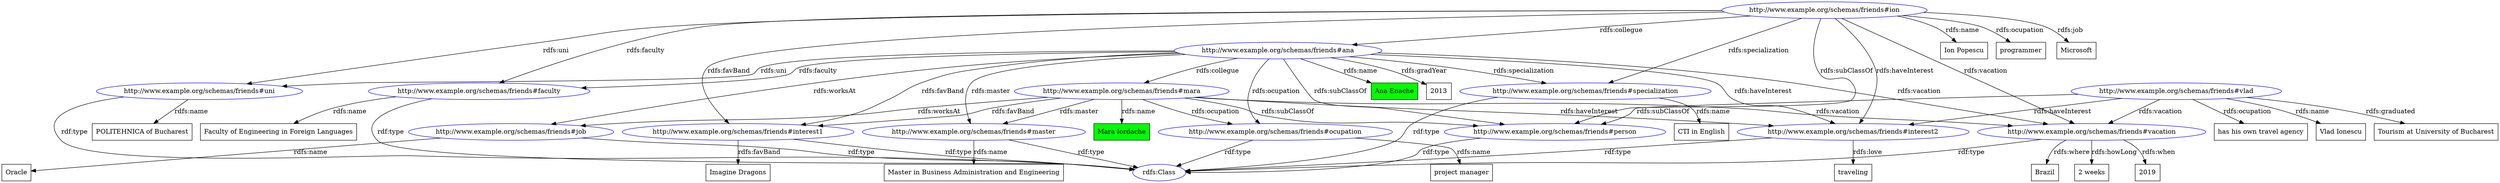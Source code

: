 digraph {
  charset="utf-8";

  // Edges
  "Rhttp://www.example.org/schemas/friends#person" -> "Rhttp://www.w3.org/2000/01/rdf-schema#Class" [label="rdf:type"];
  "Rhttp://www.example.org/schemas/friends#master" -> "Rhttp://www.w3.org/2000/01/rdf-schema#Class" [label="rdf:type"];
  "Rhttp://www.example.org/schemas/friends#master" -> "LMaster in Business Administration and Engineering" [label="rdfs:name"];
  "Rhttp://www.example.org/schemas/friends#uni" -> "Rhttp://www.w3.org/2000/01/rdf-schema#Class" [label="rdf:type"];
  "Rhttp://www.example.org/schemas/friends#uni" -> "LPOLITEHNICA of Bucharest" [label="rdfs:name"];
  "Rhttp://www.example.org/schemas/friends#faculty" -> "Rhttp://www.w3.org/2000/01/rdf-schema#Class" [label="rdf:type"];
  "Rhttp://www.example.org/schemas/friends#faculty" -> "LFaculty of Engineering in Foreign Languages" [label="rdfs:name"];
  "Rhttp://www.example.org/schemas/friends#specialization" -> "Rhttp://www.w3.org/2000/01/rdf-schema#Class" [label="rdf:type"];
  "Rhttp://www.example.org/schemas/friends#specialization" -> "LCTI in English" [label="rdfs:name"];
  "Rhttp://www.example.org/schemas/friends#ocupation" -> "Rhttp://www.w3.org/2000/01/rdf-schema#Class" [label="rdf:type"];
  "Rhttp://www.example.org/schemas/friends#ocupation" -> "Lproject manager" [label="rdfs:name"];
  "Rhttp://www.example.org/schemas/friends#job" -> "Rhttp://www.w3.org/2000/01/rdf-schema#Class" [label="rdf:type"];
  "Rhttp://www.example.org/schemas/friends#job" -> LOracle [label="rdfs:name"];
  "Rhttp://www.example.org/schemas/friends#interest1" -> "Rhttp://www.w3.org/2000/01/rdf-schema#Class" [label="rdf:type"];
  "Rhttp://www.example.org/schemas/friends#interest1" -> "LImagine Dragons" [label="rdfs:favBand"];
  "Rhttp://www.example.org/schemas/friends#interest2" -> "Rhttp://www.w3.org/2000/01/rdf-schema#Class" [label="rdf:type"];
  "Rhttp://www.example.org/schemas/friends#interest2" -> Ltraveling [label="rdfs:love"];
  "Rhttp://www.example.org/schemas/friends#vacation" -> "Rhttp://www.w3.org/2000/01/rdf-schema#Class" [label="rdf:type"];
  "Rhttp://www.example.org/schemas/friends#vacation" -> L2019 [label="rdfs:when"];
  "Rhttp://www.example.org/schemas/friends#vacation" -> LBrazil [label="rdfs:where"];
  "Rhttp://www.example.org/schemas/friends#vacation" -> "L2 weeks" [label="rdfs:howLong"];
  "Rhttp://www.example.org/schemas/friends#ion" -> "Rhttp://www.example.org/schemas/friends#person" [label="rdfs:subClassOf"];
  "Rhttp://www.example.org/schemas/friends#ion" -> "LIon Popescu" [label="rdfs:name"];
  "Rhttp://www.example.org/schemas/friends#ion" -> Lprogrammer [label="rdfs:ocupation"];
  "Rhttp://www.example.org/schemas/friends#ion" -> LMicrosoft [label="rdfs:job"];
  "Rhttp://www.example.org/schemas/friends#ion" -> "Rhttp://www.example.org/schemas/friends#ana" [label="rdfs:collegue"];
  "Rhttp://www.example.org/schemas/friends#ion" -> "Rhttp://www.example.org/schemas/friends#uni" [label="rdfs:uni"];
  "Rhttp://www.example.org/schemas/friends#ion" -> "Rhttp://www.example.org/schemas/friends#faculty" [label="rdfs:faculty"];
  "Rhttp://www.example.org/schemas/friends#ion" -> "Rhttp://www.example.org/schemas/friends#specialization" [label="rdfs:specialization"];
  "Rhttp://www.example.org/schemas/friends#ion" -> "Rhttp://www.example.org/schemas/friends#interest1" [label="rdfs:favBand"];
  "Rhttp://www.example.org/schemas/friends#ion" -> "Rhttp://www.example.org/schemas/friends#interest2" [label="rdfs:haveInterest"];
  "Rhttp://www.example.org/schemas/friends#ion" -> "Rhttp://www.example.org/schemas/friends#vacation" [label="rdfs:vacation"];
  "Rhttp://www.example.org/schemas/friends#ana" -> "Rhttp://www.example.org/schemas/friends#person" [label="rdfs:subClassOf"];
  "Rhttp://www.example.org/schemas/friends#ana" -> "LAna Enache" [label="rdfs:name"];
  "Rhttp://www.example.org/schemas/friends#ana" -> L2013 [label="rdfs:gradYear"];
  "Rhttp://www.example.org/schemas/friends#ana" -> "Rhttp://www.example.org/schemas/friends#mara" [label="rdfs:collegue"];
  "Rhttp://www.example.org/schemas/friends#ana" -> "Rhttp://www.example.org/schemas/friends#uni" [label="rdfs:uni"];
  "Rhttp://www.example.org/schemas/friends#ana" -> "Rhttp://www.example.org/schemas/friends#faculty" [label="rdfs:faculty"];
  "Rhttp://www.example.org/schemas/friends#ana" -> "Rhttp://www.example.org/schemas/friends#specialization" [label="rdfs:specialization"];
  "Rhttp://www.example.org/schemas/friends#ana" -> "Rhttp://www.example.org/schemas/friends#master" [label="rdfs:master"];
  "Rhttp://www.example.org/schemas/friends#ana" -> "Rhttp://www.example.org/schemas/friends#ocupation" [label="rdfs:ocupation"];
  "Rhttp://www.example.org/schemas/friends#ana" -> "Rhttp://www.example.org/schemas/friends#job" [label="rdfs:worksAt"];
  "Rhttp://www.example.org/schemas/friends#ana" -> "Rhttp://www.example.org/schemas/friends#interest1" [label="rdfs:favBand"];
  "Rhttp://www.example.org/schemas/friends#ana" -> "Rhttp://www.example.org/schemas/friends#interest2" [label="rdfs:haveInterest"];
  "Rhttp://www.example.org/schemas/friends#ana" -> "Rhttp://www.example.org/schemas/friends#vacation" [label="rdfs:vacation"];
  "Rhttp://www.example.org/schemas/friends#mara" -> "Rhttp://www.example.org/schemas/friends#person" [label="rdfs:subClassOf"];
  "Rhttp://www.example.org/schemas/friends#mara" -> "LMara Iordache" [label="rdfs:name"];
  "Rhttp://www.example.org/schemas/friends#mara" -> "Rhttp://www.example.org/schemas/friends#master" [label="rdfs:master"];
  "Rhttp://www.example.org/schemas/friends#mara" -> "Rhttp://www.example.org/schemas/friends#ocupation" [label="rdfs:ocupation"];
  "Rhttp://www.example.org/schemas/friends#mara" -> "Rhttp://www.example.org/schemas/friends#job" [label="rdfs:worksAt"];
  "Rhttp://www.example.org/schemas/friends#mara" -> "Rhttp://www.example.org/schemas/friends#interest1" [label="rdfs:favBand"];
  "Rhttp://www.example.org/schemas/friends#mara" -> "Rhttp://www.example.org/schemas/friends#interest2" [label="rdfs:haveInterest"];
  "Rhttp://www.example.org/schemas/friends#mara" -> "Rhttp://www.example.org/schemas/friends#vacation" [label="rdfs:vacation"];
  "Rhttp://www.example.org/schemas/friends#vlad" -> "Rhttp://www.example.org/schemas/friends#person" [label="rdfs:subClassOf"];
  "Rhttp://www.example.org/schemas/friends#vlad" -> "LVlad Ionescu" [label="rdfs:name"];
  "Rhttp://www.example.org/schemas/friends#vlad" -> "LTourism at University of Bucharest" [label="rdfs:graduated"];
  "Rhttp://www.example.org/schemas/friends#vlad" -> "Lhas his own travel agency" [label="rdfs:ocupation"];
  "Rhttp://www.example.org/schemas/friends#vlad" -> "Rhttp://www.example.org/schemas/friends#interest2" [label="rdfs:haveInterest"];
  "Rhttp://www.example.org/schemas/friends#vlad" -> "Rhttp://www.example.org/schemas/friends#vacation" [label="rdfs:vacation"];

  // Nodes
  "L2 weeks" [label="2 weeks",shape=record];
  L2013 [label=2013,shape=record];
  L2019 [label=2019,shape=record];
  "LAna Enache" [label="Ana Enache",style=filled,fillcolor=green,shape=record];
  LBrazil [label=Brazil,shape=record];
  "LCTI in English" [label="CTI in English",shape=record];
  "LFaculty of Engineering in Foreign Languages" [label="Faculty of Engineering in Foreign Languages",shape=record];
  "LImagine Dragons" [label="Imagine Dragons",shape=record];
  "LIon Popescu" [label="Ion Popescu",shape=record];
  "LMara Iordache" [label="Mara Iordache",style=filled,fillcolor=green,shape=record];
  "LMaster in Business Administration and Engineering" [label="Master in Business Administration and Engineering",shape=record];
  LMicrosoft [label=Microsoft,shape=record];
  LOracle [label=Oracle,shape=record];
  "LPOLITEHNICA of Bucharest" [label="POLITEHNICA of Bucharest",shape=record];
  "LTourism at University of Bucharest" [label="Tourism at University of Bucharest",shape=record];
  "LVlad Ionescu" [label="Vlad Ionescu",shape=record];
  "Lhas his own travel agency" [label="has his own travel agency",shape=record];
  Lprogrammer [label=programmer,shape=record];
  "Lproject manager" [label="project manager",shape=record];
  Ltraveling [label=traveling,shape=record];
  "Rhttp://www.example.org/schemas/friends#ana" [URL="http://www.example.org/schemas/friends#ana",label="http://www.example.org/schemas/friends#ana",shape=ellipse,color=blue];
  "Rhttp://www.example.org/schemas/friends#faculty" [URL="http://www.example.org/schemas/friends#faculty",label="http://www.example.org/schemas/friends#faculty",shape=ellipse,color=blue];
  "Rhttp://www.example.org/schemas/friends#interest1" [URL="http://www.example.org/schemas/friends#interest1",label="http://www.example.org/schemas/friends#interest1",shape=ellipse,color=blue];
  "Rhttp://www.example.org/schemas/friends#interest2" [URL="http://www.example.org/schemas/friends#interest2",label="http://www.example.org/schemas/friends#interest2",shape=ellipse,color=blue];
  "Rhttp://www.example.org/schemas/friends#ion" [URL="http://www.example.org/schemas/friends#ion",label="http://www.example.org/schemas/friends#ion",shape=ellipse,color=blue];
  "Rhttp://www.example.org/schemas/friends#job" [URL="http://www.example.org/schemas/friends#job",label="http://www.example.org/schemas/friends#job",shape=ellipse,color=blue];
  "Rhttp://www.example.org/schemas/friends#mara" [URL="http://www.example.org/schemas/friends#mara",label="http://www.example.org/schemas/friends#mara",shape=ellipse,color=blue];
  "Rhttp://www.example.org/schemas/friends#master" [URL="http://www.example.org/schemas/friends#master",label="http://www.example.org/schemas/friends#master",shape=ellipse,color=blue];
  "Rhttp://www.example.org/schemas/friends#ocupation" [URL="http://www.example.org/schemas/friends#ocupation",label="http://www.example.org/schemas/friends#ocupation",shape=ellipse,color=blue];
  "Rhttp://www.example.org/schemas/friends#person" [URL="http://www.example.org/schemas/friends#person",label="http://www.example.org/schemas/friends#person",shape=ellipse,color=blue];
  "Rhttp://www.example.org/schemas/friends#specialization" [URL="http://www.example.org/schemas/friends#specialization",label="http://www.example.org/schemas/friends#specialization",shape=ellipse,color=blue];
  "Rhttp://www.example.org/schemas/friends#uni" [URL="http://www.example.org/schemas/friends#uni",label="http://www.example.org/schemas/friends#uni",shape=ellipse,color=blue];
  "Rhttp://www.example.org/schemas/friends#vacation" [URL="http://www.example.org/schemas/friends#vacation",label="http://www.example.org/schemas/friends#vacation",shape=ellipse,color=blue];
  "Rhttp://www.example.org/schemas/friends#vlad" [URL="http://www.example.org/schemas/friends#vlad",label="http://www.example.org/schemas/friends#vlad",shape=ellipse,color=blue];
  "Rhttp://www.w3.org/2000/01/rdf-schema#Class" [URL="http://www.w3.org/2000/01/rdf-schema#Class",label="rdfs:Class",shape=ellipse,color=blue];
}
